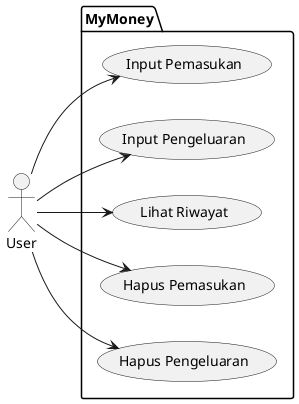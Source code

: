 @startuml usecase

left to right direction
actor User as u
package MyMoney{
      usecase "Input Pemasukan" as UC1
      usecase "Input Pengeluaran" as UC2
      usecase "Lihat Riwayat" as UC3
      usecase "Hapus Pemasukan" as UC4
      usecase "Hapus Pengeluaran" as UC5
}

u --> UC1
u --> UC2
u --> UC3
u --> UC4
u --> UC5




@enduml
